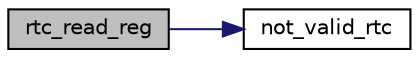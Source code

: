 digraph "rtc_read_reg"
{
 // LATEX_PDF_SIZE
  edge [fontname="Helvetica",fontsize="10",labelfontname="Helvetica",labelfontsize="10"];
  node [fontname="Helvetica",fontsize="10",shape=record];
  rankdir="LR";
  Node1 [label="rtc_read_reg",height=0.2,width=0.4,color="black", fillcolor="grey75", style="filled", fontcolor="black",tooltip="Reads a register from the rtc to the rtc_date array."];
  Node1 -> Node2 [color="midnightblue",fontsize="10",style="solid",fontname="Helvetica"];
  Node2 [label="not_valid_rtc",height=0.2,width=0.4,color="black", fillcolor="white", style="filled",URL="$_rtc_8c.html#a525a2c36bf3d39b60d609eb65bade82e",tooltip="Waits for a valid rtc."];
}
